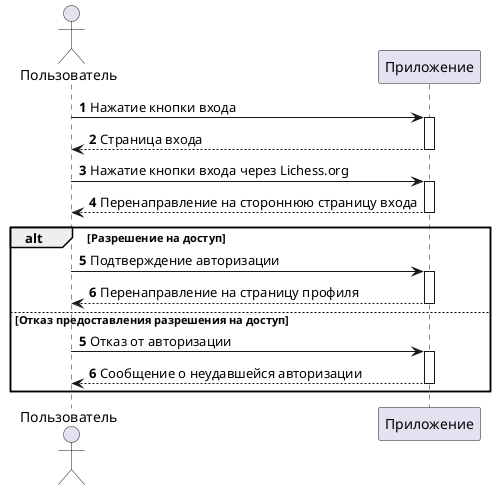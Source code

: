 ﻿' account mgm

@startuml login

autonumber
autoactivate on

actor "Пользователь" as user
participant "Приложение" as app

user -> app: Нажатие кнопки входа
app --> user: Страница входа

user -> app: Нажатие кнопки входа через Lichess.org
app --> user: Перенаправление на стороннюю страницу входа

alt Разрешение на доступ
    user -> app: Подтверждение авторизации
    app --> user: Перенаправление на страницу профиля
else Отказ предоставления разрешения на доступ
    autonumber 5
    user -> app: Отказ от авторизации
    app --> user: Сообщение о неудавшейся авторизации
end

@enduml

@startuml logout

autonumber
autoactivate on

actor "Пользователь" as user
participant "Приложение" as app

user -> app: Нажатие кнопки перехода в профиль
return Страница профиля

user -> app: Нажатие кнопки выхода из аккаунта
return Форма подтверждения выхода

alt Пользователь подтверждает выход
    user -> app: Нажатие кнопки подтверждения выхода
    app -> app: Деактивация сессии пользователя
    app --> user: Главная страница приложения
else Пользователь отменяет выход
    autonumber 5
    user -> app: Нажатие кнопки отмены выхода
    app --> user: Закрытие формы подтверждения
end

@enduml

@startuml delete-account

autonumber
autoactivate on

actor "Пользователь" as user
participant "Приложение" as app

user -> app: Нажатие кнопки перехода в профиль
return Страница профиля

user -> app: Нажатие кнопки удаления аккаунта
return Форма подтверждения удаления

alt Пользователь подтверждает выход
    user -> app: Нажатие кнопки подтверждения удаления
    app -> app: Деактивация сессии пользователя
    app -> app: Удаление пользователя из базы данных
    app --> user: Главная страница приложения
else Пользователь отменяет выход
    autonumber 5
    user -> app: Нажатие кнопки отмены удаления
    app --> user: Закрытие формы подтверждения
end

@enduml

' analytics lists mgm


@startuml view-lists

autonumber
autoactivate on

actor "Пользователь" as user
participant "Приложение" as app

opt Авторизоваться
   user --> app: Авторизация 
end

user -> app: Нажатие кнопки перехода на страницу списков

opt Пользователь авторизован
    app -> app: Получение списков
end

alt Списки присутствуют
    app --> user: Возврат страницы со списками
    user -> app: Нажатие на список
    
    app -> app: Получение информации о шахматистах списка,\nотрисовка дашборда
    
    app --> user: Предоставление страницы дашборда списка
    
    opt Нужно экспортировать данные о шахматистах
        user -> app: Нажатие кнопки экспорта данных о шахматистах
        
        app -> user: Форма с выбором формата файла или отменой экспорта
        
        alt Пользователь выбирает формат файла
            user -> app: Нажатие кнопки с типом файла
            app -> app: Сборка данных в файл
            app --> user: Отправка файла, закрытие формы
        else Пользователь отменяет экспорт
            autonumber 10
            user -> app: Нажатие кнопки отмены
            app --> user: Закрытие формы
        end
    end
    
    opt Нужно экспортировать отчет (дашборд)
        user -> app: Нажатие кнопки экспорта отчета
        app -> user: Форма с выбором формата файла или отменой экспорта
        alt Пользователь выбирает формат файла
            user -> app: Нажатие кнопки с типом файла
            app -> app: Конвертация представления дашборда
            app --> user: Отправка файла, закрытие формы
        else Пользователь отменяет экспорт
            autonumber 14
            user -> app: Нажатие кнопки отмены
            app --> user: Закрытие формы
        end
    end
else Списков нет
    autonumber 4
    app --> user: Сообщение о том, что списков нет
end

@enduml

@startuml create-list

autonumber
autoactivate on

actor "Пользователь" as user
participant "Приложение" as app

user -> app: Переход на страницу списков
app --> user: Предоставление страницы со списками

user -> app: Нажатие кнопки создания нового списка
app --> user: Возврат страницы с редактированием названия списка,\nвкладками и страницами с поиском\nпо шахматистам и клубам соответственно,\nпанель с выбранными шахматистами

user --> app: Ввод названия списка
loop Нужно добавить шахматистов в список
    alt Поиск по шахматистам
        user -> app: Нажатие на кнопку поиска по шахматистам
        app -> app: Включение режима поиска по шахматистам
        app --> user: Отображение выбранного режима поиска по шахматистам 
    else Поиск по клубам
        autonumber 8
        user -> app: Нажатие на кнопку поиска по клубам
        app -> app: Включение режима поиска по клубам
        app --> user: Отображение выбранного режима поиска по клубам
    end 
    alt Поиск по ID
        user -> app: Нажатие на кнопку поиска по ID
        app -> app: Включение режима поиска по ID
        app --> user: Отображение выбранного режима поиска по ID
        
        user --> app: Ввод ID в поле поиска
        user -> app: Нажатие кнопки поиска
        app -> app: Поиск сущности по ID
        alt Найдена сущность
            app --> user: Структура сущности в окне результата поиска
        else Сущность с ID не найдена
            autonumber 17
            app --> user: Сообщение об отсутствии сущности с таким ID
        end
    else Поиск по имени
        autonumber 11
        user -> app: Нажатие на кнопку поиска по имени
        app -> app: Включение режима поиска по имени
        app --> user: Отображение выбранного режима поиска по имени
        
        user --> app: Ввод имени в поле поиска
        app --> user: Результаты совпадений имен в выпадающем списке
        user -> app: Нажатие на подходящее имя из списка
        app -> app: Получение выбранной сущности
        app --> user: Структура сущности в окне результата поиска
    end
    
    user -> app: Нажатие кнопки добавления сущности (шахматист или клуб) в список
    app -> app: Сохранение шахматиста (шахматистов) в список добавляемых
    app --> user: Обновление представления списка добавляемых шахматистов
end

user -> app: Нажатие кнопки подтверждения создания списка
app -> app: Создание списка на основе выбранных шахматистов

alt Создание успешно
    app --> user: Перенаправление на страницу с созданным списком
else Произошла ошибка 
    autonumber 24
    app --> user: Возврат сообщения об ошибке 
end

@enduml


@startuml edit-list

autonumber
autoactivate on

actor "Пользователь" as user
participant "Приложение" as app

user -> app: Переход на страницу списков
app --> user: Предоставление страницы со списками

opt Нужно отредактировать название
    user -> app: Нажатие кнопки редактирования рядом со списком
    app -> user: Форма редактирования названия
    user --> app: Ввод нового названия
    user -> app: Подтверждение
    app -> app:  Обновление названия
    app --> user: Страница с обновленным списком
end

opt Нужно добавить шахматистов в список
    user -> app: Нажатие кнопки добавления шахматистов
    app --> user: Страница с добавлением шахматистов
    user --> app: Выбор шахматистов
    user -> app: Подтверждение добавления
    app -> app: Добавление шахматистов
    app --> user: Страница с обновленным списком
end

opt Нужно удалить шахматистов из списка
    user -> app: Нажатие кнопки удаления шахматистов
    app --> user: Страница с удалением шахматистов
    user --> app: Выбор шахматистов
    user -> app: Подтверждение удаления
    app -> app: Удаление шахматистов
    app --> user: Страница с обновленным списком
end

opt Нужно удалить список
    user -> app: Нажатие кнопки удаления списка
    app -> user: Форма подтверждения
    user -> app: Подтверждение
    activate user
    app -> app: Удаление списка
    app --> user: Страница со списками
end

@enduml